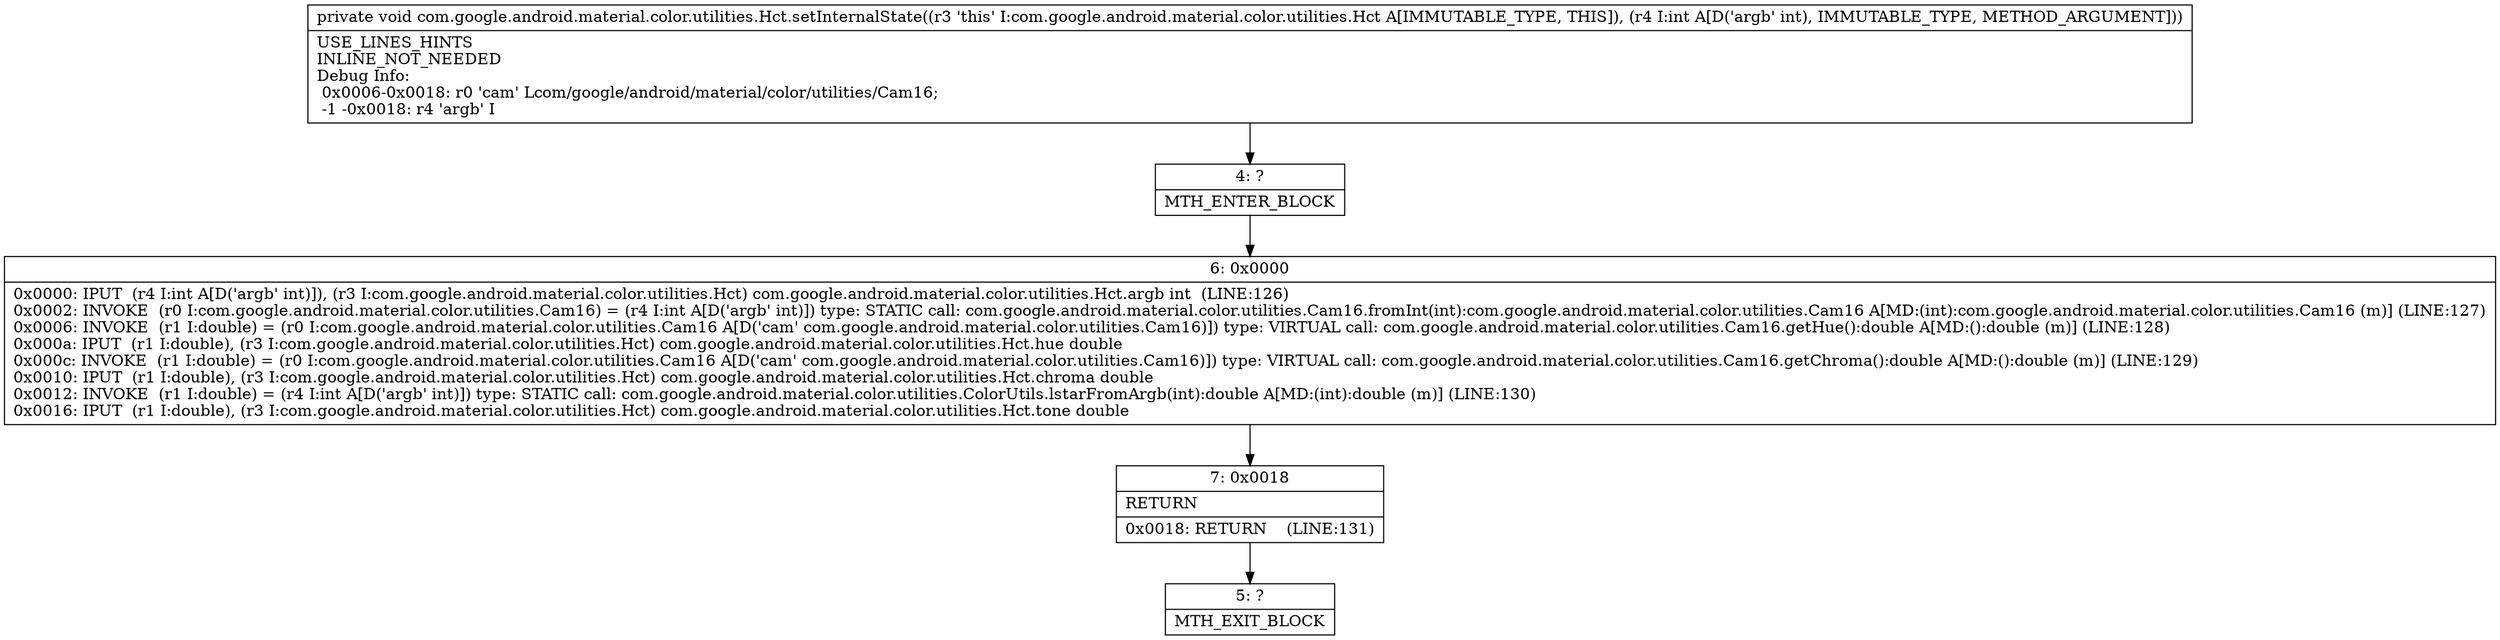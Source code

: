digraph "CFG forcom.google.android.material.color.utilities.Hct.setInternalState(I)V" {
Node_4 [shape=record,label="{4\:\ ?|MTH_ENTER_BLOCK\l}"];
Node_6 [shape=record,label="{6\:\ 0x0000|0x0000: IPUT  (r4 I:int A[D('argb' int)]), (r3 I:com.google.android.material.color.utilities.Hct) com.google.android.material.color.utilities.Hct.argb int  (LINE:126)\l0x0002: INVOKE  (r0 I:com.google.android.material.color.utilities.Cam16) = (r4 I:int A[D('argb' int)]) type: STATIC call: com.google.android.material.color.utilities.Cam16.fromInt(int):com.google.android.material.color.utilities.Cam16 A[MD:(int):com.google.android.material.color.utilities.Cam16 (m)] (LINE:127)\l0x0006: INVOKE  (r1 I:double) = (r0 I:com.google.android.material.color.utilities.Cam16 A[D('cam' com.google.android.material.color.utilities.Cam16)]) type: VIRTUAL call: com.google.android.material.color.utilities.Cam16.getHue():double A[MD:():double (m)] (LINE:128)\l0x000a: IPUT  (r1 I:double), (r3 I:com.google.android.material.color.utilities.Hct) com.google.android.material.color.utilities.Hct.hue double \l0x000c: INVOKE  (r1 I:double) = (r0 I:com.google.android.material.color.utilities.Cam16 A[D('cam' com.google.android.material.color.utilities.Cam16)]) type: VIRTUAL call: com.google.android.material.color.utilities.Cam16.getChroma():double A[MD:():double (m)] (LINE:129)\l0x0010: IPUT  (r1 I:double), (r3 I:com.google.android.material.color.utilities.Hct) com.google.android.material.color.utilities.Hct.chroma double \l0x0012: INVOKE  (r1 I:double) = (r4 I:int A[D('argb' int)]) type: STATIC call: com.google.android.material.color.utilities.ColorUtils.lstarFromArgb(int):double A[MD:(int):double (m)] (LINE:130)\l0x0016: IPUT  (r1 I:double), (r3 I:com.google.android.material.color.utilities.Hct) com.google.android.material.color.utilities.Hct.tone double \l}"];
Node_7 [shape=record,label="{7\:\ 0x0018|RETURN\l|0x0018: RETURN    (LINE:131)\l}"];
Node_5 [shape=record,label="{5\:\ ?|MTH_EXIT_BLOCK\l}"];
MethodNode[shape=record,label="{private void com.google.android.material.color.utilities.Hct.setInternalState((r3 'this' I:com.google.android.material.color.utilities.Hct A[IMMUTABLE_TYPE, THIS]), (r4 I:int A[D('argb' int), IMMUTABLE_TYPE, METHOD_ARGUMENT]))  | USE_LINES_HINTS\lINLINE_NOT_NEEDED\lDebug Info:\l  0x0006\-0x0018: r0 'cam' Lcom\/google\/android\/material\/color\/utilities\/Cam16;\l  \-1 \-0x0018: r4 'argb' I\l}"];
MethodNode -> Node_4;Node_4 -> Node_6;
Node_6 -> Node_7;
Node_7 -> Node_5;
}

